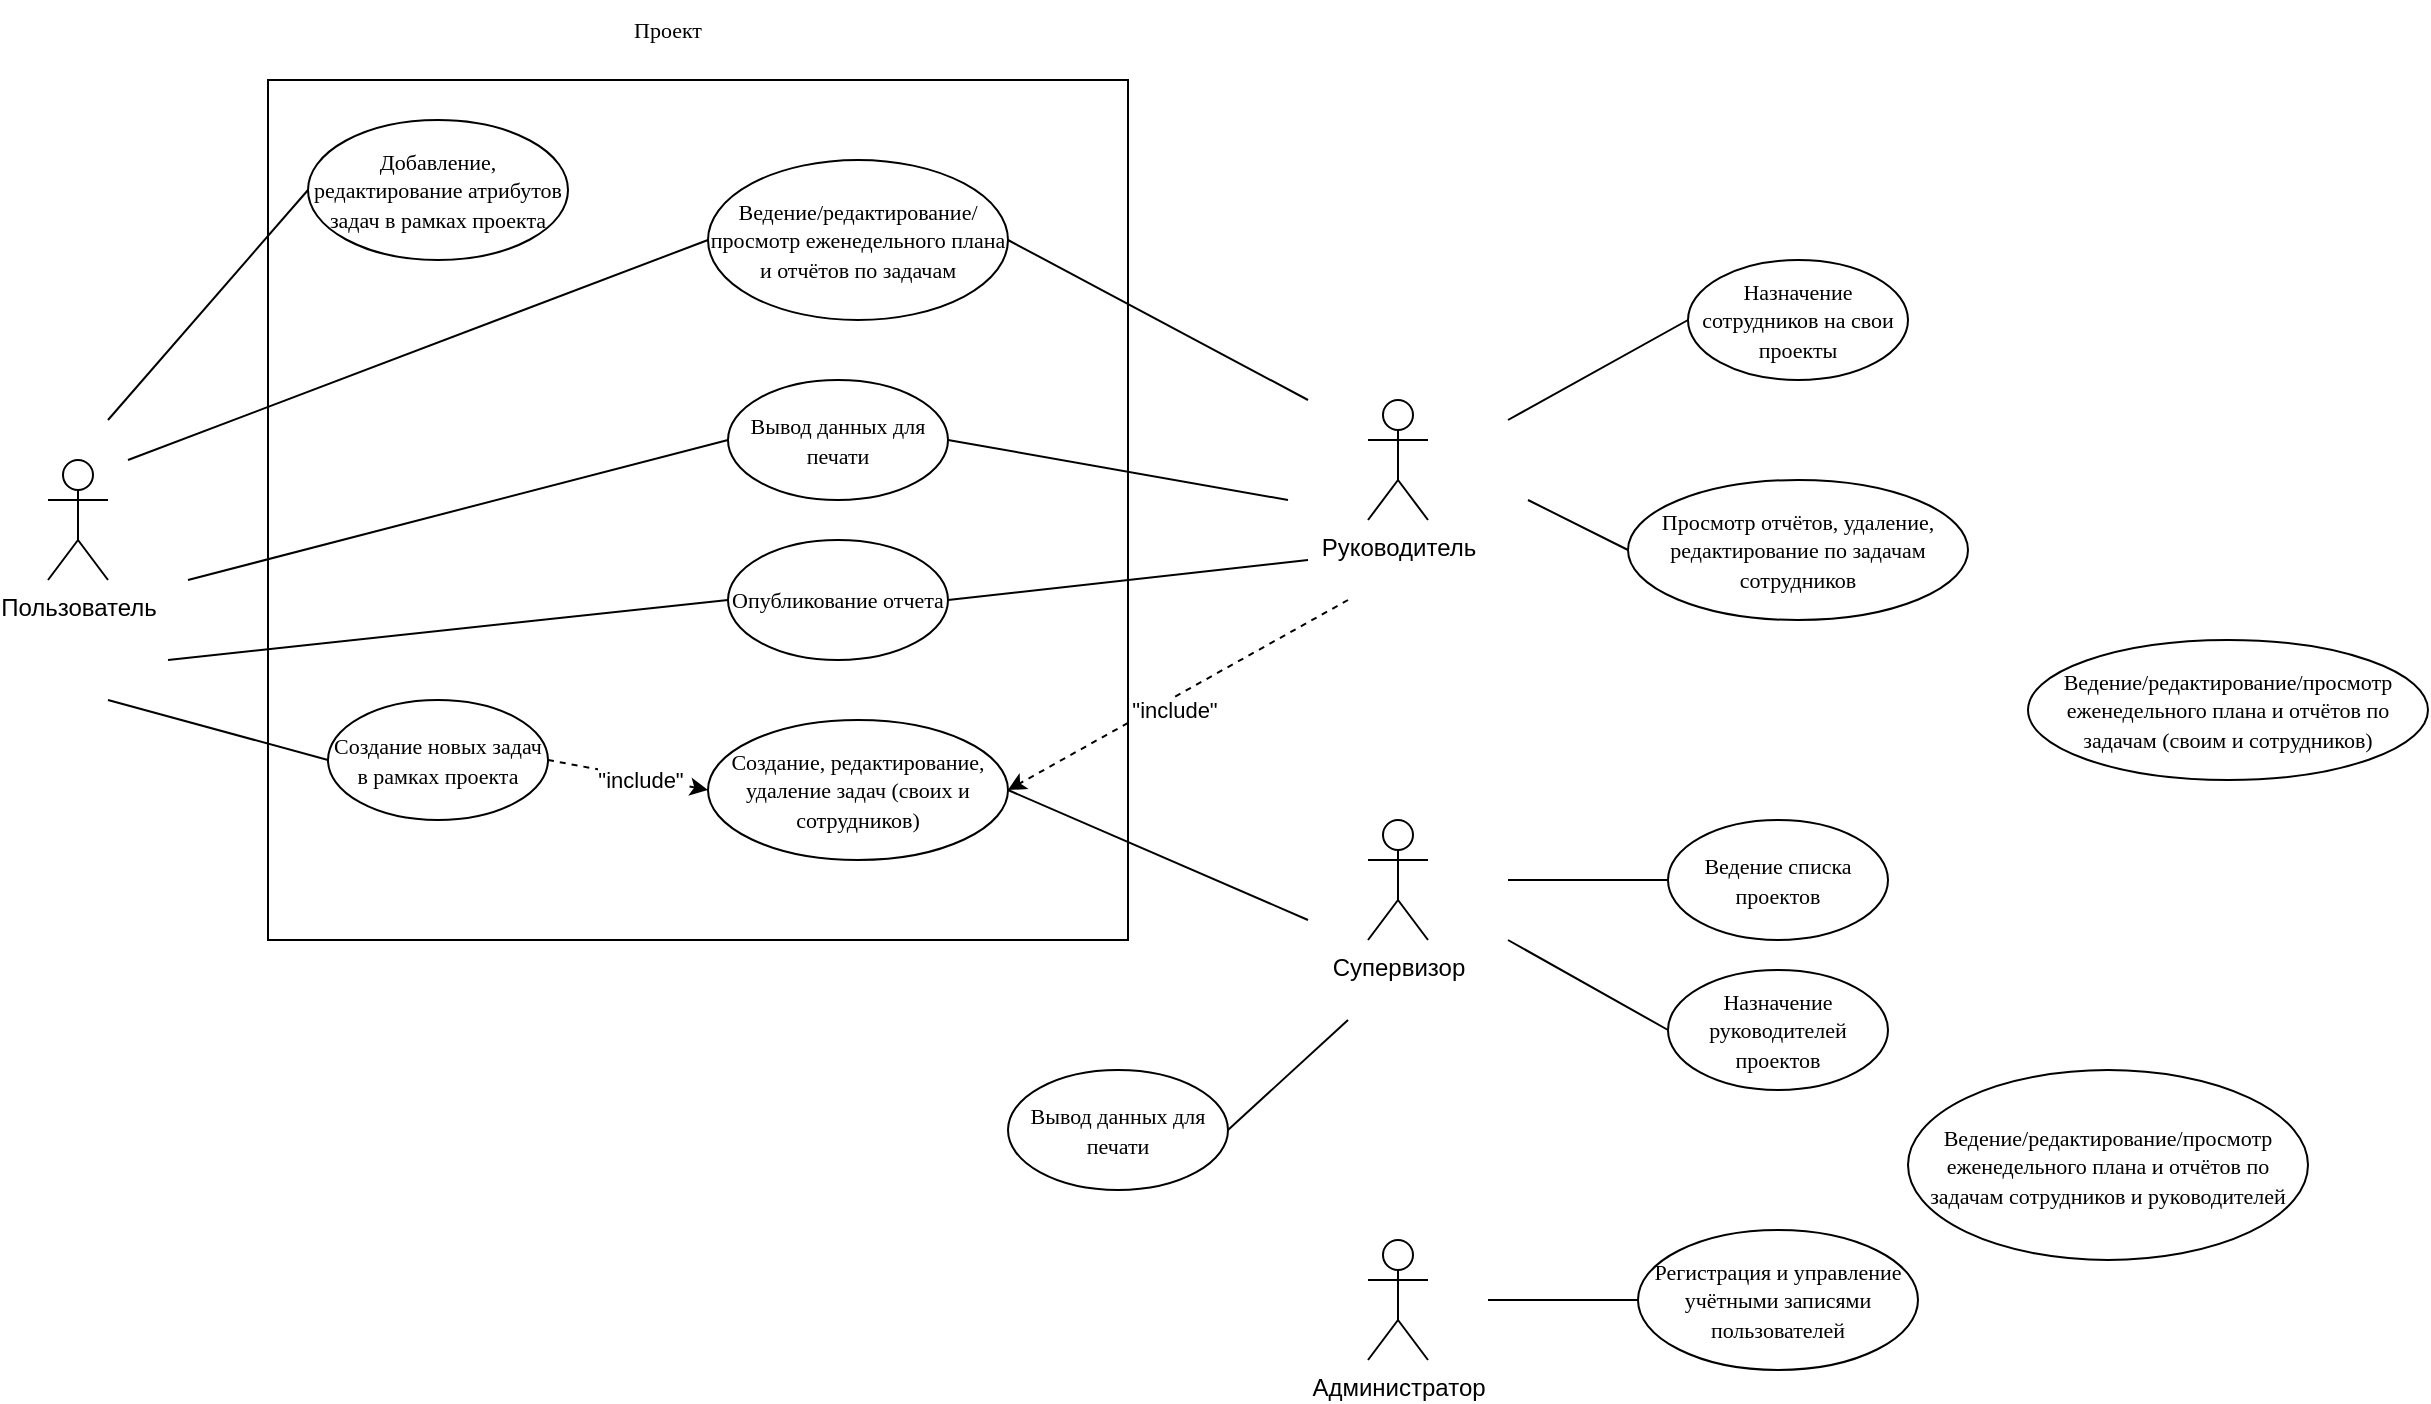 <mxfile version="24.8.3">
  <diagram name="Страница — 1" id="Stm2O1FEzZV1ULGEjA5S">
    <mxGraphModel dx="794" dy="721" grid="1" gridSize="10" guides="1" tooltips="1" connect="1" arrows="1" fold="1" page="1" pageScale="1" pageWidth="1654" pageHeight="1169" math="0" shadow="0">
      <root>
        <mxCell id="0" />
        <mxCell id="1" parent="0" />
        <mxCell id="Whp4S6Blv64zcGF4WcE9-50" value="" style="whiteSpace=wrap;html=1;aspect=fixed;imageAspect=0;recursiveResize=1;resizeHeight=0;resizeWidth=0;resizable=1;fixedWidth=0;" vertex="1" parent="1">
          <mxGeometry x="180" y="110" width="430" height="430" as="geometry" />
        </mxCell>
        <mxCell id="Whp4S6Blv64zcGF4WcE9-1" value="Пользователь" style="shape=umlActor;verticalLabelPosition=bottom;verticalAlign=top;html=1;" vertex="1" parent="1">
          <mxGeometry x="70" y="300" width="30" height="60" as="geometry" />
        </mxCell>
        <mxCell id="Whp4S6Blv64zcGF4WcE9-2" value="Администратор" style="shape=umlActor;verticalLabelPosition=bottom;verticalAlign=top;html=1;" vertex="1" parent="1">
          <mxGeometry x="730" y="690" width="30" height="60" as="geometry" />
        </mxCell>
        <mxCell id="Whp4S6Blv64zcGF4WcE9-3" value="Супервизор" style="shape=umlActor;verticalLabelPosition=bottom;verticalAlign=top;html=1;" vertex="1" parent="1">
          <mxGeometry x="730" y="480" width="30" height="60" as="geometry" />
        </mxCell>
        <mxCell id="Whp4S6Blv64zcGF4WcE9-4" value="Руководитель" style="shape=umlActor;verticalLabelPosition=bottom;verticalAlign=top;html=1;" vertex="1" parent="1">
          <mxGeometry x="730" y="270" width="30" height="60" as="geometry" />
        </mxCell>
        <mxCell id="Whp4S6Blv64zcGF4WcE9-7" value="&lt;font face=&quot;Times New Roman&quot;&gt;&lt;span style=&quot;font-size: 11px;&quot;&gt;Ведение/редактирование/просмотр еженедельного плана и отчётов по задачам&lt;/span&gt;&lt;/font&gt;" style="ellipse;whiteSpace=wrap;html=1;" vertex="1" parent="1">
          <mxGeometry x="400" y="150" width="150" height="80" as="geometry" />
        </mxCell>
        <mxCell id="Whp4S6Blv64zcGF4WcE9-8" value="&lt;font face=&quot;Times New Roman&quot;&gt;&lt;span style=&quot;font-size: 11px;&quot;&gt;Добавление, редактирование атрибутов задач в рамках проекта&lt;/span&gt;&lt;/font&gt;" style="ellipse;whiteSpace=wrap;html=1;" vertex="1" parent="1">
          <mxGeometry x="200" y="130" width="130" height="70" as="geometry" />
        </mxCell>
        <mxCell id="Whp4S6Blv64zcGF4WcE9-9" value="&lt;font face=&quot;Times New Roman&quot;&gt;&lt;span style=&quot;font-size: 11px;&quot;&gt;Создание новых задач в рамках проекта&lt;/span&gt;&lt;/font&gt;" style="ellipse;whiteSpace=wrap;html=1;" vertex="1" parent="1">
          <mxGeometry x="210" y="420" width="110" height="60" as="geometry" />
        </mxCell>
        <mxCell id="Whp4S6Blv64zcGF4WcE9-10" value="&lt;font face=&quot;Times New Roman&quot;&gt;&lt;span style=&quot;font-size: 11px;&quot;&gt;Опубликование отчета&lt;/span&gt;&lt;/font&gt;" style="ellipse;whiteSpace=wrap;html=1;" vertex="1" parent="1">
          <mxGeometry x="410" y="340" width="110" height="60" as="geometry" />
        </mxCell>
        <mxCell id="Whp4S6Blv64zcGF4WcE9-11" value="&lt;font face=&quot;Times New Roman&quot;&gt;&lt;span style=&quot;font-size: 11px;&quot;&gt;Вывод данных для печати&lt;/span&gt;&lt;/font&gt;" style="ellipse;whiteSpace=wrap;html=1;" vertex="1" parent="1">
          <mxGeometry x="410" y="260" width="110" height="60" as="geometry" />
        </mxCell>
        <mxCell id="Whp4S6Blv64zcGF4WcE9-12" value="&lt;font face=&quot;Times New Roman&quot;&gt;&lt;span style=&quot;font-size: 11px;&quot;&gt;Ведение/редактирование/просмотр еженедельного плана и отчётов по задачам (своим и сотрудников)&lt;/span&gt;&lt;/font&gt;" style="ellipse;whiteSpace=wrap;html=1;" vertex="1" parent="1">
          <mxGeometry x="1060" y="390" width="200" height="70" as="geometry" />
        </mxCell>
        <mxCell id="Whp4S6Blv64zcGF4WcE9-13" value="&lt;font face=&quot;Times New Roman&quot;&gt;&lt;span style=&quot;font-size: 11px;&quot;&gt;Создание, редактирование, удаление задач (своих и сотрудников)&lt;/span&gt;&lt;/font&gt;" style="ellipse;whiteSpace=wrap;html=1;" vertex="1" parent="1">
          <mxGeometry x="400" y="430" width="150" height="70" as="geometry" />
        </mxCell>
        <mxCell id="Whp4S6Blv64zcGF4WcE9-15" value="&lt;font face=&quot;Times New Roman&quot;&gt;&lt;span style=&quot;font-size: 11px;&quot;&gt;Назначение сотрудников на свои проекты&lt;/span&gt;&lt;/font&gt;" style="ellipse;whiteSpace=wrap;html=1;" vertex="1" parent="1">
          <mxGeometry x="890" y="200" width="110" height="60" as="geometry" />
        </mxCell>
        <mxCell id="Whp4S6Blv64zcGF4WcE9-16" value="&lt;font face=&quot;Times New Roman&quot;&gt;&lt;span style=&quot;font-size: 11px;&quot;&gt;Просмотр отчётов, удаление, редактирование по задачам сотрудников&lt;/span&gt;&lt;/font&gt;" style="ellipse;whiteSpace=wrap;html=1;" vertex="1" parent="1">
          <mxGeometry x="860" y="310" width="170" height="70" as="geometry" />
        </mxCell>
        <mxCell id="Whp4S6Blv64zcGF4WcE9-17" value="" style="endArrow=none;html=1;rounded=0;entryX=0;entryY=0.5;entryDx=0;entryDy=0;" edge="1" parent="1" target="Whp4S6Blv64zcGF4WcE9-7">
          <mxGeometry width="50" height="50" relative="1" as="geometry">
            <mxPoint x="110" y="300" as="sourcePoint" />
            <mxPoint x="390" y="330" as="targetPoint" />
          </mxGeometry>
        </mxCell>
        <mxCell id="Whp4S6Blv64zcGF4WcE9-18" value="" style="endArrow=none;html=1;rounded=0;entryX=0;entryY=0.5;entryDx=0;entryDy=0;" edge="1" parent="1" target="Whp4S6Blv64zcGF4WcE9-8">
          <mxGeometry width="50" height="50" relative="1" as="geometry">
            <mxPoint x="100" y="280" as="sourcePoint" />
            <mxPoint x="390" y="330" as="targetPoint" />
          </mxGeometry>
        </mxCell>
        <mxCell id="Whp4S6Blv64zcGF4WcE9-19" value="" style="endArrow=none;html=1;rounded=0;entryX=0;entryY=0.5;entryDx=0;entryDy=0;" edge="1" parent="1" target="Whp4S6Blv64zcGF4WcE9-9">
          <mxGeometry width="50" height="50" relative="1" as="geometry">
            <mxPoint x="100" y="420" as="sourcePoint" />
            <mxPoint x="390" y="330" as="targetPoint" />
          </mxGeometry>
        </mxCell>
        <mxCell id="Whp4S6Blv64zcGF4WcE9-20" value="" style="endArrow=none;html=1;rounded=0;exitX=0;exitY=0.5;exitDx=0;exitDy=0;" edge="1" parent="1" source="Whp4S6Blv64zcGF4WcE9-10">
          <mxGeometry width="50" height="50" relative="1" as="geometry">
            <mxPoint x="340" y="380" as="sourcePoint" />
            <mxPoint x="130" y="400" as="targetPoint" />
          </mxGeometry>
        </mxCell>
        <mxCell id="Whp4S6Blv64zcGF4WcE9-21" value="" style="endArrow=none;html=1;rounded=0;exitX=0;exitY=0.5;exitDx=0;exitDy=0;" edge="1" parent="1" source="Whp4S6Blv64zcGF4WcE9-11">
          <mxGeometry width="50" height="50" relative="1" as="geometry">
            <mxPoint x="340" y="380" as="sourcePoint" />
            <mxPoint x="140" y="360" as="targetPoint" />
          </mxGeometry>
        </mxCell>
        <mxCell id="Whp4S6Blv64zcGF4WcE9-27" value="" style="endArrow=none;html=1;rounded=0;exitX=0;exitY=0.5;exitDx=0;exitDy=0;" edge="1" parent="1" source="Whp4S6Blv64zcGF4WcE9-15">
          <mxGeometry width="50" height="50" relative="1" as="geometry">
            <mxPoint x="540" y="380" as="sourcePoint" />
            <mxPoint x="800" y="280" as="targetPoint" />
          </mxGeometry>
        </mxCell>
        <mxCell id="Whp4S6Blv64zcGF4WcE9-28" value="" style="endArrow=none;html=1;rounded=0;exitX=0;exitY=0.5;exitDx=0;exitDy=0;" edge="1" parent="1" source="Whp4S6Blv64zcGF4WcE9-16">
          <mxGeometry width="50" height="50" relative="1" as="geometry">
            <mxPoint x="540" y="380" as="sourcePoint" />
            <mxPoint x="810" y="320" as="targetPoint" />
          </mxGeometry>
        </mxCell>
        <mxCell id="Whp4S6Blv64zcGF4WcE9-31" value="&lt;font face=&quot;Times New Roman&quot;&gt;&lt;span style=&quot;font-size: 11px;&quot;&gt;Ведение/редактирование/просмотр еженедельного плана и отчётов по задачам сотрудников и руководителей&lt;/span&gt;&lt;/font&gt;" style="ellipse;whiteSpace=wrap;html=1;" vertex="1" parent="1">
          <mxGeometry x="1000" y="605" width="200" height="95" as="geometry" />
        </mxCell>
        <mxCell id="Whp4S6Blv64zcGF4WcE9-32" value="&lt;font face=&quot;Times New Roman&quot;&gt;&lt;span style=&quot;font-size: 11px;&quot;&gt;Ведение списка проектов&lt;/span&gt;&lt;/font&gt;" style="ellipse;whiteSpace=wrap;html=1;" vertex="1" parent="1">
          <mxGeometry x="880" y="480" width="110" height="60" as="geometry" />
        </mxCell>
        <mxCell id="Whp4S6Blv64zcGF4WcE9-33" value="&lt;font face=&quot;Times New Roman&quot;&gt;&lt;span style=&quot;font-size: 11px;&quot;&gt;Назначение руководителей проектов&lt;/span&gt;&lt;/font&gt;" style="ellipse;whiteSpace=wrap;html=1;" vertex="1" parent="1">
          <mxGeometry x="880" y="555" width="110" height="60" as="geometry" />
        </mxCell>
        <mxCell id="Whp4S6Blv64zcGF4WcE9-34" value="&lt;font face=&quot;Times New Roman&quot;&gt;&lt;span style=&quot;font-size: 11px;&quot;&gt;Вывод данных для печати&lt;/span&gt;&lt;/font&gt;" style="ellipse;whiteSpace=wrap;html=1;" vertex="1" parent="1">
          <mxGeometry x="550" y="605" width="110" height="60" as="geometry" />
        </mxCell>
        <mxCell id="Whp4S6Blv64zcGF4WcE9-35" value="&lt;font face=&quot;Times New Roman&quot;&gt;&lt;span style=&quot;font-size: 11px;&quot;&gt;Регистрация и управление учётными записями пользователей&lt;/span&gt;&lt;/font&gt;" style="ellipse;whiteSpace=wrap;html=1;" vertex="1" parent="1">
          <mxGeometry x="865" y="685" width="140" height="70" as="geometry" />
        </mxCell>
        <mxCell id="Whp4S6Blv64zcGF4WcE9-37" value="" style="endArrow=none;html=1;rounded=0;exitX=0;exitY=0.5;exitDx=0;exitDy=0;" edge="1" parent="1" source="Whp4S6Blv64zcGF4WcE9-32">
          <mxGeometry width="50" height="50" relative="1" as="geometry">
            <mxPoint x="440" y="610" as="sourcePoint" />
            <mxPoint x="800" y="510" as="targetPoint" />
          </mxGeometry>
        </mxCell>
        <mxCell id="Whp4S6Blv64zcGF4WcE9-38" value="" style="endArrow=none;html=1;rounded=0;entryX=0;entryY=0.5;entryDx=0;entryDy=0;" edge="1" parent="1" target="Whp4S6Blv64zcGF4WcE9-33">
          <mxGeometry width="50" height="50" relative="1" as="geometry">
            <mxPoint x="800" y="540" as="sourcePoint" />
            <mxPoint x="490" y="560" as="targetPoint" />
          </mxGeometry>
        </mxCell>
        <mxCell id="Whp4S6Blv64zcGF4WcE9-39" value="" style="endArrow=none;html=1;rounded=0;exitX=1;exitY=0.5;exitDx=0;exitDy=0;" edge="1" parent="1" source="Whp4S6Blv64zcGF4WcE9-34">
          <mxGeometry width="50" height="50" relative="1" as="geometry">
            <mxPoint x="440" y="610" as="sourcePoint" />
            <mxPoint x="720" y="580" as="targetPoint" />
          </mxGeometry>
        </mxCell>
        <mxCell id="Whp4S6Blv64zcGF4WcE9-40" value="" style="endArrow=none;html=1;rounded=0;entryX=1;entryY=0.5;entryDx=0;entryDy=0;" edge="1" parent="1" target="Whp4S6Blv64zcGF4WcE9-7">
          <mxGeometry width="50" height="50" relative="1" as="geometry">
            <mxPoint x="700" y="270" as="sourcePoint" />
            <mxPoint x="630" y="360" as="targetPoint" />
          </mxGeometry>
        </mxCell>
        <mxCell id="Whp4S6Blv64zcGF4WcE9-41" value="" style="endArrow=classic;html=1;rounded=0;entryX=0;entryY=0.5;entryDx=0;entryDy=0;dashed=1;exitX=1;exitY=0.5;exitDx=0;exitDy=0;" edge="1" parent="1" source="Whp4S6Blv64zcGF4WcE9-9" target="Whp4S6Blv64zcGF4WcE9-13">
          <mxGeometry width="50" height="50" relative="1" as="geometry">
            <mxPoint x="220" y="320" as="sourcePoint" />
            <mxPoint x="420" y="360" as="targetPoint" />
          </mxGeometry>
        </mxCell>
        <mxCell id="Whp4S6Blv64zcGF4WcE9-42" value="&quot;include&quot;" style="edgeLabel;html=1;align=center;verticalAlign=middle;resizable=0;points=[];" vertex="1" connectable="0" parent="Whp4S6Blv64zcGF4WcE9-41">
          <mxGeometry x="0.155" y="-1" relative="1" as="geometry">
            <mxPoint as="offset" />
          </mxGeometry>
        </mxCell>
        <mxCell id="Whp4S6Blv64zcGF4WcE9-43" value="" style="endArrow=none;html=1;rounded=0;exitX=1;exitY=0.5;exitDx=0;exitDy=0;" edge="1" parent="1" source="Whp4S6Blv64zcGF4WcE9-11">
          <mxGeometry width="50" height="50" relative="1" as="geometry">
            <mxPoint x="510" y="510" as="sourcePoint" />
            <mxPoint x="690" y="320" as="targetPoint" />
          </mxGeometry>
        </mxCell>
        <mxCell id="Whp4S6Blv64zcGF4WcE9-44" value="" style="endArrow=none;html=1;rounded=0;exitX=1;exitY=0.5;exitDx=0;exitDy=0;" edge="1" parent="1" source="Whp4S6Blv64zcGF4WcE9-10">
          <mxGeometry width="50" height="50" relative="1" as="geometry">
            <mxPoint x="500" y="510" as="sourcePoint" />
            <mxPoint x="700" y="350" as="targetPoint" />
          </mxGeometry>
        </mxCell>
        <mxCell id="Whp4S6Blv64zcGF4WcE9-45" value="" style="endArrow=none;html=1;rounded=0;exitX=0;exitY=0.5;exitDx=0;exitDy=0;" edge="1" parent="1" source="Whp4S6Blv64zcGF4WcE9-35">
          <mxGeometry width="50" height="50" relative="1" as="geometry">
            <mxPoint x="460" y="610" as="sourcePoint" />
            <mxPoint x="790" y="720" as="targetPoint" />
          </mxGeometry>
        </mxCell>
        <mxCell id="Whp4S6Blv64zcGF4WcE9-46" value="" style="endArrow=classic;html=1;rounded=0;entryX=1;entryY=0.5;entryDx=0;entryDy=0;dashed=1;" edge="1" parent="1" target="Whp4S6Blv64zcGF4WcE9-13">
          <mxGeometry width="50" height="50" relative="1" as="geometry">
            <mxPoint x="720" y="370" as="sourcePoint" />
            <mxPoint x="450" y="560" as="targetPoint" />
          </mxGeometry>
        </mxCell>
        <mxCell id="Whp4S6Blv64zcGF4WcE9-47" value="&quot;include&quot;" style="edgeLabel;html=1;align=center;verticalAlign=middle;resizable=0;points=[];" vertex="1" connectable="0" parent="Whp4S6Blv64zcGF4WcE9-46">
          <mxGeometry x="0.055" y="5" relative="1" as="geometry">
            <mxPoint as="offset" />
          </mxGeometry>
        </mxCell>
        <mxCell id="Whp4S6Blv64zcGF4WcE9-48" value="" style="endArrow=none;html=1;rounded=0;entryX=1;entryY=0.5;entryDx=0;entryDy=0;" edge="1" parent="1" target="Whp4S6Blv64zcGF4WcE9-13">
          <mxGeometry width="50" height="50" relative="1" as="geometry">
            <mxPoint x="700" y="530" as="sourcePoint" />
            <mxPoint x="450" y="560" as="targetPoint" />
          </mxGeometry>
        </mxCell>
        <mxCell id="Whp4S6Blv64zcGF4WcE9-51" value="&lt;font style=&quot;font-size: 11px;&quot; face=&quot;Times New Roman&quot;&gt;Проект&lt;/font&gt;" style="text;html=1;align=center;verticalAlign=middle;whiteSpace=wrap;rounded=0;" vertex="1" parent="1">
          <mxGeometry x="350" y="70" width="60" height="30" as="geometry" />
        </mxCell>
      </root>
    </mxGraphModel>
  </diagram>
</mxfile>
